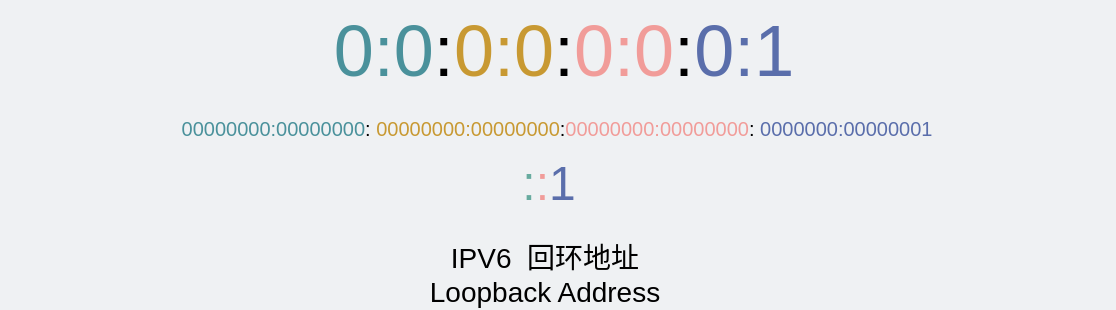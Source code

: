 <mxfile version="14.6.11" type="github"><diagram id="jk84KoCiqGRbvonOO5nR" name="Page-1"><mxGraphModel dx="715" dy="163" grid="0" gridSize="10" guides="1" tooltips="1" connect="1" arrows="1" fold="1" page="1" pageScale="1" pageWidth="400" pageHeight="190" background="#EFF1F3" math="0" shadow="0"><root><mxCell id="0"/><mxCell id="1" parent="0"/><mxCell id="XSbDL2rr6Gyu1OlXZJMn-2" value="&lt;font style=&quot;font-size: 36px&quot;&gt;&lt;font color=&quot;#4a919b&quot;&gt;0:0&lt;/font&gt;:&lt;font color=&quot;#c89932&quot;&gt;0:0&lt;/font&gt;:&lt;font color=&quot;#f19c99&quot;&gt;0:0&lt;/font&gt;:&lt;font color=&quot;#5a6eab&quot;&gt;0:1&amp;nbsp;&lt;/font&gt;&lt;/font&gt;" style="text;html=1;strokeColor=none;fillColor=none;align=center;verticalAlign=middle;whiteSpace=wrap;rounded=0;" parent="1" vertex="1"><mxGeometry x="49" y="31" width="324" height="50" as="geometry"/></mxCell><mxCell id="XSbDL2rr6Gyu1OlXZJMn-3" value="&lt;font style=&quot;background-color: rgb(239 , 241 , 243) ; font-size: 10px&quot;&gt;&lt;span style=&quot;color: rgb(74 , 145 , 155) ; font-size: 10px&quot;&gt;00000000&lt;/span&gt;&lt;font color=&quot;#4a919b&quot; style=&quot;font-size: 10px&quot;&gt;:00000000&lt;/font&gt;:&lt;span style=&quot;color: rgb(200 , 153 , 50) ; font-size: 10px&quot;&gt;&amp;nbsp;00000000:&lt;/span&gt;&lt;font color=&quot;#c89932&quot; style=&quot;font-size: 10px&quot;&gt;00000000&lt;/font&gt;:&lt;font color=&quot;#f19c99&quot; style=&quot;font-size: 10px&quot;&gt;00000000:&lt;/font&gt;&lt;span style=&quot;color: rgb(241 , 156 , 153) ; font-size: 10px&quot;&gt;00000000&lt;/span&gt;:&lt;span style=&quot;color: rgb(90 , 110 , 171) ; font-size: 10px&quot;&gt;&amp;nbsp;0000000:&lt;/span&gt;&lt;font color=&quot;#5a6eab&quot; style=&quot;font-size: 10px&quot;&gt;00000001&lt;/font&gt;&lt;/font&gt;" style="text;html=1;strokeColor=none;fillColor=none;align=center;verticalAlign=middle;whiteSpace=wrap;rounded=0;" parent="1" vertex="1"><mxGeometry x="-76" y="83" width="557" height="24" as="geometry"/></mxCell><mxCell id="cjVENmCrDsrbWY_3om6L-1" value="&lt;font&gt;&lt;font style=&quot;font-size: 14px&quot;&gt;IPV6&amp;nbsp; 回环地址&lt;br&gt;Loopback Address&lt;/font&gt;&lt;br&gt;&lt;/font&gt;" style="text;html=1;strokeColor=none;fillColor=none;align=center;verticalAlign=middle;whiteSpace=wrap;rounded=0;" vertex="1" parent="1"><mxGeometry x="97" y="158" width="198.75" height="20" as="geometry"/></mxCell><mxCell id="cjVENmCrDsrbWY_3om6L-3" value="&lt;div style=&quot;text-align: left&quot;&gt;&lt;/div&gt;&lt;font style=&quot;font-size: 24px&quot;&gt;&lt;font color=&quot;#67ab9f&quot;&gt;:&lt;/font&gt;&lt;font color=&quot;#f19c99&quot;&gt;:&lt;/font&gt;&lt;font color=&quot;#5a6eab&quot;&gt;1&lt;/font&gt;&lt;/font&gt;" style="text;html=1;strokeColor=none;fillColor=none;align=center;verticalAlign=middle;whiteSpace=wrap;rounded=0;" vertex="1" parent="1"><mxGeometry x="123" y="113" width="151" height="20" as="geometry"/></mxCell></root></mxGraphModel></diagram></mxfile>